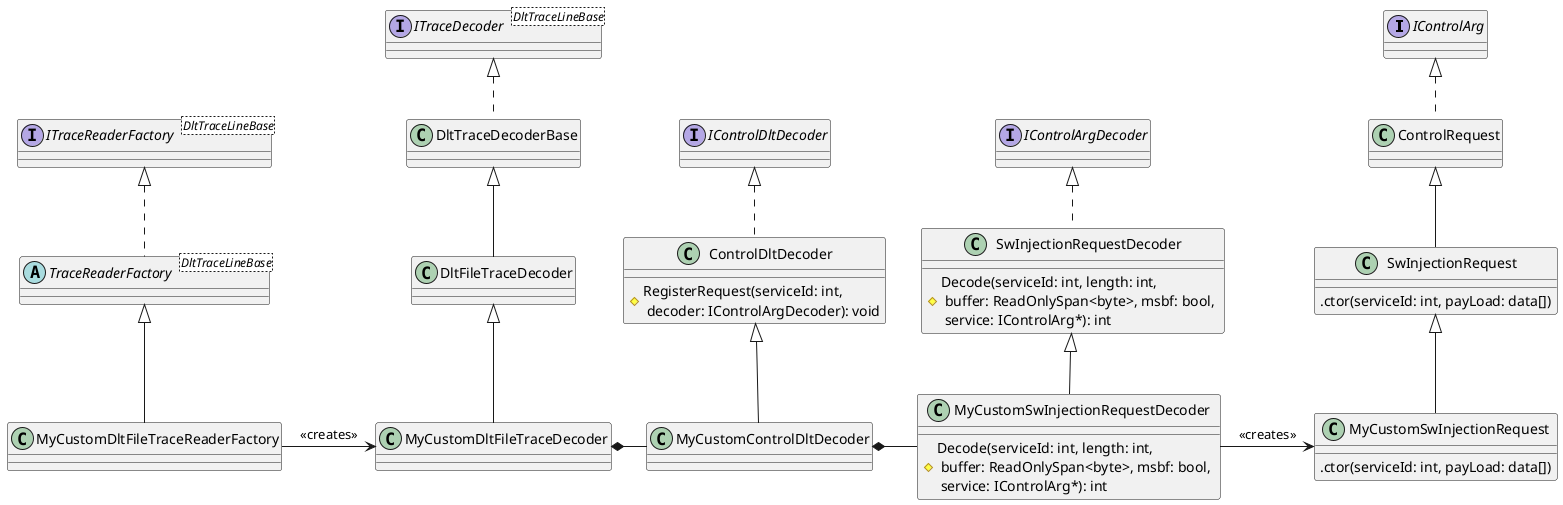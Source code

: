 @startuml DLT.ControlArgCustomDecoder
interface IControlArg
class ControlRequest

class SwInjectionRequest {
    .ctor(serviceId: int, payLoad: data[])
}
class MyCustomSwInjectionRequest {
    .ctor(serviceId: int, payLoad: data[])
}

IControlArg <|.d. ControlRequest
ControlRequest <|-d- SwInjectionRequest
SwInjectionRequest <|-d- MyCustomSwInjectionRequest

interface IControlArgDecoder

class SwInjectionRequestDecoder {
    #Decode(serviceId: int, length: int, \n buffer: ReadOnlySpan<byte>, msbf: bool, \n service: IControlArg*): int
}

class MyCustomSwInjectionRequestDecoder {
    #Decode(serviceId: int, length: int, \n buffer: ReadOnlySpan<byte>, msbf: bool, \n service: IControlArg*): int
}

IControlArgDecoder <|.d. SwInjectionRequestDecoder
SwInjectionRequestDecoder <|-d- MyCustomSwInjectionRequestDecoder
MyCustomSwInjectionRequestDecoder -r-> MyCustomSwInjectionRequest : <<creates>>

interface IControlDltDecoder
class ControlDltDecoder {
    #RegisterRequest(serviceId: int, \n decoder: IControlArgDecoder): void
}
class MyCustomControlDltDecoder
IControlDltDecoder <|.d. ControlDltDecoder
ControlDltDecoder <|-d- MyCustomControlDltDecoder

interface ITraceDecoder<DltTraceLineBase>
class DltTraceDecoderBase
class DltFileTraceDecoder
class MyCustomDltFileTraceDecoder
ITraceDecoder <|.d. DltTraceDecoderBase
DltTraceDecoderBase <|-d- DltFileTraceDecoder
DltFileTraceDecoder <|-d- MyCustomDltFileTraceDecoder

MyCustomDltFileTraceDecoder *-r- MyCustomControlDltDecoder
MyCustomControlDltDecoder *-r- MyCustomSwInjectionRequestDecoder

interface ITraceReaderFactory<DltTraceLineBase>
abstract class TraceReaderFactory<DltTraceLineBase>
class MyCustomDltFileTraceReaderFactory

ITraceReaderFactory <|.d. TraceReaderFactory
TraceReaderFactory <|-d- MyCustomDltFileTraceReaderFactory
MyCustomDltFileTraceReaderFactory -r-> MyCustomDltFileTraceDecoder : <<creates>>
@enduml